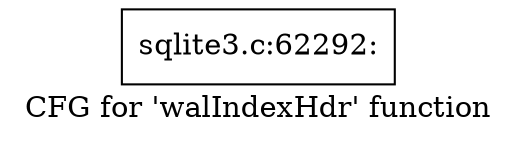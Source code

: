 digraph "CFG for 'walIndexHdr' function" {
	label="CFG for 'walIndexHdr' function";

	Node0x55c0f58fe360 [shape=record,label="{sqlite3.c:62292:}"];
}
